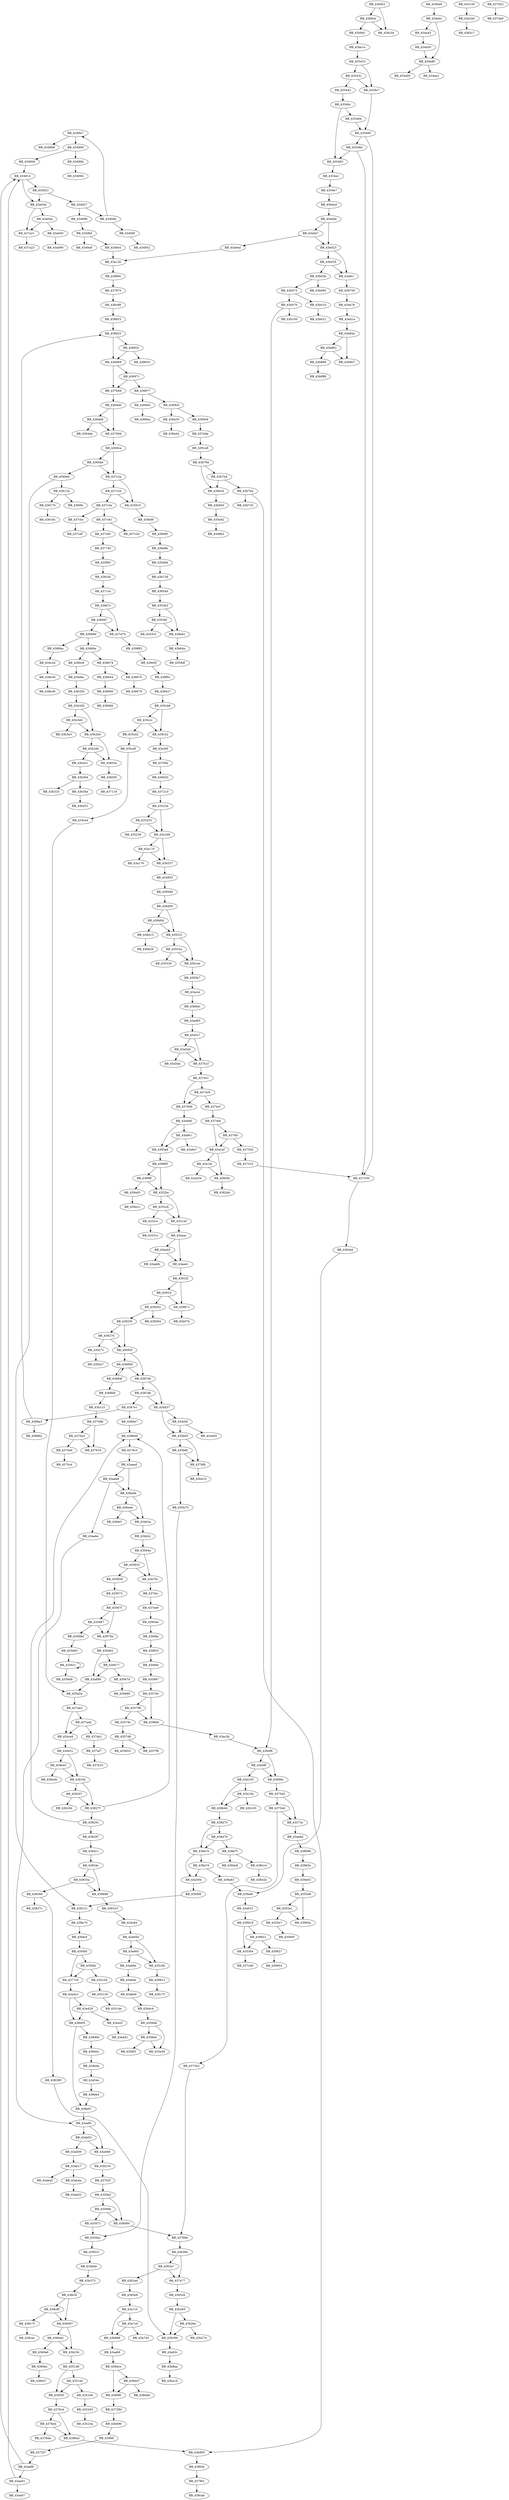 DiGraph sub_43B9C2{
BB_4348e7->BB_4348b8
BB_4348e7->BB_434909
BB_434909->BB_43490d
BB_434909->BB_43496b
BB_43490d->BB_434914
BB_434914->BB_434921
BB_434914->BB_43a03d
BB_434921->BB_434927
BB_434921->BB_43a03d
BB_434927->BB_43494b
BB_434927->BB_434996
BB_43494b->BB_4348e7
BB_43494b->BB_43494f
BB_43494f->BB_434952
BB_434953->BB_439589
BB_43496b->BB_434984
BB_434996->BB_4349bf
BB_4349bf->BB_4349a8
BB_4349bf->BB_4349c4
BB_4349c4->BB_43a12b
BB_4349e8->BB_434a0c
BB_434a0c->BB_434a43
BB_434a0c->BB_434a86
BB_434a43->BB_434a50
BB_434a50->BB_434a86
BB_434a86->BB_434a95
BB_434a86->BB_434aa1
BB_434b2a->BB_434b2c
BB_434b2c->BB_43564a
BB_434bbb->BB_43b373
BB_434c2d->BB_438e30
BB_434c84->BB_43a65d
BB_434ced->BB_436e31
BB_434d37->BB_434d3f
BB_434d37->BB_435b65
BB_434d3f->BB_434d45
BB_434d3f->BB_435b65
BB_434dac->BB_436350
BB_434e78->BB_43ad1a
BB_434eda->BB_43a54e
BB_434f4d->BB_435867
BB_435062->BB_43506b
BB_435062->BB_436d84
BB_43506b->BB_435071
BB_43506b->BB_436d84
BB_435071->BB_4350a1
BB_4350a1->BB_439531
BB_4350f4->BB_4350fe
BB_4350f4->BB_4377c9
BB_4350fe->BB_435104
BB_4350fe->BB_4377c9
BB_435104->BB_435129
BB_435129->BB_43514e
BB_435150->BB_43a1bb
BB_4351a5->BB_43aeac
BB_4351d8->BB_4351e0
BB_4351d8->BB_4395f3
BB_4351e0->BB_4351e6
BB_4351e0->BB_4395f3
BB_4351e6->BB_435203
BB_435203->BB_43523a
BB_43523e->BB_435253
BB_43523e->BB_43a168
BB_435253->BB_435259
BB_435253->BB_43a168
BB_4352bc->BB_4351a5
BB_4352bc->BB_4352c6
BB_4352c6->BB_4351a5
BB_4352c6->BB_4352cc
BB_4352cc->BB_43531c
BB_435364->BB_437cd9
BB_4353b3->BB_4353bf
BB_4353b3->BB_438ed1
BB_4353bf->BB_4353c5
BB_4353bf->BB_438ed1
BB_435433->BB_43543c
BB_435433->BB_4358c7
BB_43543c->BB_435442
BB_43543c->BB_4358c7
BB_435442->BB_43546c
BB_43546c->BB_435484
BB_43546c->BB_435493
BB_435484->BB_435485
BB_435485->BB_43548d
BB_435485->BB_437530
BB_43548d->BB_435493
BB_43548d->BB_437530
BB_435493->BB_4354a1
BB_4354a1->BB_4354e7
BB_4354e7->BB_436dcd
BB_43551f->BB_43552a
BB_43551f->BB_43b1ee
BB_43552a->BB_435530
BB_43552a->BB_43b1ee
BB_4355d9->BB_4355e1
BB_4355d9->BB_43995a
BB_4355e1->BB_4355e7
BB_4355e1->BB_43995a
BB_4355e7->BB_43560f
BB_435610->BB_439d9f
BB_43564a->BB_435652
BB_43564a->BB_43a76c
BB_435652->BB_435658
BB_435652->BB_43a76c
BB_435658->BB_435672
BB_435672->BB_43567f
BB_43567f->BB_435687
BB_43567f->BB_43975b
BB_435687->BB_43568d
BB_435687->BB_43975b
BB_43568d->BB_435693
BB_435693->BB_4356c1
BB_4356c1->BB_4356c1
BB_4356c1->BB_4356d9
BB_4356db->BB_4356eb
BB_4356db->BB_435a39
BB_4356eb->BB_4356f1
BB_4356eb->BB_435a39
BB_43575c->BB_43ae6d
BB_43578c->BB_435796
BB_43578c->BB_4396fd
BB_435796->BB_43579c
BB_435796->BB_4396fd
BB_43579c->BB_4357d6
BB_4357d6->BB_4357f6
BB_4357d6->BB_435853
BB_435867->BB_43578c
BB_4358c7->BB_435485
BB_435b65->BB_435b6f
BB_435b65->BB_437dfb
BB_435b6f->BB_435b75
BB_435b6f->BB_437dfb
BB_435b75->BB_4350a1
BB_435c3b->BB_439813
BB_435cb8->BB_435ccc
BB_435cb8->BB_439c52
BB_435ccc->BB_435cd2
BB_435ccc->BB_439c52
BB_435cd2->BB_435cdf
BB_435cdf->BB_435ce4
BB_435ce4->BB_435d2e
BB_435d2e->BB_437aa3
BB_435d94->BB_43b73d
BB_435e92->BB_4348b2
BB_435f83->BB_4381fd
BB_43605a->BB_43605f
BB_43605f->BB_437119
BB_436097->BB_4360a0
BB_436097->BB_43b234
BB_4360a0->BB_4360a6
BB_4360a0->BB_43b234
BB_4360a6->BB_4360bc
BB_4360bc->BB_4360c7
BB_4360ca->BB_4360da
BB_4360ca->BB_437c2a
BB_4360da->BB_4360e0
BB_4360da->BB_437c2a
BB_4360e0->BB_436121
BB_4360e0->BB_43613a
BB_436121->BB_438e70
BB_43613a->BB_4360fc
BB_43613a->BB_43617b
BB_43617b->BB_43618c
BB_4361fd->BB_436207
BB_4361fd->BB_43827f
BB_436207->BB_43620d
BB_436207->BB_43827f
BB_436310->BB_434c84
BB_436350->BB_43b3d5
BB_43639a->BB_4363a7
BB_43639a->BB_437e77
BB_4363a7->BB_4363ad
BB_4363a7->BB_437e77
BB_4363ad->BB_4385e8
BB_4364d0->BB_4364d8
BB_4364d0->BB_437906
BB_4364d8->BB_4364de
BB_4364d8->BB_437906
BB_43654d->BB_4353b3
BB_4365c6->BB_43b265
BB_436644->BB_436660
BB_436660->BB_436666
BB_43666a->BB_436674
BB_43666a->BB_4366c8
BB_436674->BB_436644
BB_436674->BB_436676
BB_436676->BB_436679
BB_43667c->BB_436687
BB_43667c->BB_437d7b
BB_436687->BB_43668d
BB_436687->BB_437d7b
BB_43668d->BB_43666a
BB_43668d->BB_4366ba
BB_4366ba->BB_434c2d
BB_4366c8->BB_434dac
BB_43683f->BB_436849
BB_43683f->BB_4387d0
BB_436849->BB_43684f
BB_436849->BB_4387d0
BB_43684f->BB_436849
BB_43684f->BB_4368b6
BB_4368b6->BB_43b1c3
BB_436969->BB_436971
BB_436969->BB_437b69
BB_436971->BB_436977
BB_436971->BB_437b69
BB_436977->BB_4369c0
BB_436977->BB_4369e5
BB_4369c0->BB_4369c8
BB_4369c0->BB_436a35
BB_4369c8->BB_437d4e
BB_4369e5->BB_4369ea
BB_436a35->BB_436a42
BB_436bf9->BB_436e9b
BB_436c88->BB_438923
BB_436d00->BB_43551f
BB_436d00->BB_436d0d
BB_436d0d->BB_43551f
BB_436d0d->BB_436d13
BB_436d13->BB_436d29
BB_436d84->BB_43766b
BB_436dcd->BB_43a0de
BB_436e31->BB_4361fd
BB_436e31->BB_436e45
BB_436e45->BB_4361fd
BB_436e45->BB_436e4b
BB_436e9b->BB_435d94
BB_436edb->BB_434b2a
BB_436edb->BB_436eeb
BB_436eeb->BB_434b2a
BB_436eeb->BB_436ef1
BB_436f3b->BB_4362ab
BB_43702f->BB_435062
BB_43709b->BB_4370a3
BB_43709b->BB_437616
BB_4370a3->BB_4370a9
BB_4370a3->BB_437616
BB_4370a9->BB_4370c4
BB_4371ce->BB_43667c
BB_437210->BB_43523e
BB_43728d->BB_43b690
BB_4372f7->BB_43adf9
BB_4374c1->BB_4374c9
BB_4374c1->BB_437946
BB_4374c9->BB_4374cf
BB_4374c9->BB_437946
BB_4374cf->BB_4374f4
BB_4374f4->BB_4374fc
BB_4374f4->BB_43a1ef
BB_4374fc->BB_437502
BB_4374fc->BB_43a1ef
BB_437502->BB_437522
BB_437522->BB_437530
BB_437530->BB_439cbd
BB_4375d2->BB_43575c
BB_4375d2->BB_4375dd
BB_4375dd->BB_43575c
BB_4375dd->BB_4375e3
BB_4375e3->BB_43766b
BB_43766b->BB_43639a
BB_4376c4->BB_4376d4
BB_4376c4->BB_4386a2
BB_4376d4->BB_4376da
BB_4376d4->BB_4386a2
BB_4376fe->BB_439d32
BB_437745->BB_435f83
BB_4377c9->BB_43a421
BB_437870->BB_436c88
BB_4378c3->BB_43aaad
BB_437906->BB_4360ca
BB_437946->BB_43a9d6
BB_437a21->BB_437a23
BB_437aa3->BB_434ced
BB_437aa3->BB_437aab
BB_437aab->BB_434ced
BB_437aab->BB_437ab1
BB_437ab1->BB_437af7
BB_437af7->BB_437b10
BB_437b1f->BB_4374c1
BB_437b69->BB_4364d0
BB_437c2a->BB_435610
BB_437c2a->BB_437c34
BB_437c34->BB_435610
BB_437c34->BB_437c3a
BB_437c3a->BB_437c81
BB_437c3a->BB_437cbc
BB_437c81->BB_437c2d
BB_437c81->BB_437c85
BB_437c85->BB_437745
BB_437cbc->BB_437cdf
BB_437d22->BB_437da9
BB_437d4e->BB_4391a9
BB_437d7b->BB_439882
BB_437dfb->BB_43b415
BB_437e77->BB_4365c6
BB_437ee9->BB_43904a
BB_437f62->BB_438cab
BB_437fac->BB_437ee9
BB_43809b->BB_43963e
BB_4381fd->BB_4371ce
BB_43827f->BB_438291
BB_43827f->BB_438849
BB_438291->BB_438297
BB_438291->BB_438849
BB_438297->BB_4382c1
BB_4382c1->BB_43834c
BB_43834c->BB_43835a
BB_43834c->BB_438888
BB_43835a->BB_438360
BB_43835a->BB_438888
BB_438360->BB_43837c
BB_438360->BB_438389
BB_438389->BB_438396
BB_438396->BB_43a82c
BB_438427->BB_435cb8
BB_4384d1->BB_434eda
BB_4385e8->BB_43a7c5
BB_4386a2->BB_43b805
BB_438709->BB_434e78
BB_4387d0->BB_434d37
BB_4387d0->BB_4387db
BB_4387db->BB_434d37
BB_4387db->BB_4387e1
BB_4387e1->BB_438847
BB_4387e1->BB_4388a3
BB_438847->BB_438849
BB_438849->BB_4378c3
BB_438888->BB_436310
BB_4388a3->BB_4388bc
BB_4388a3->BB_438925
BB_438923->BB_438925
BB_438925->BB_436969
BB_438925->BB_43892f
BB_43892f->BB_436969
BB_43892f->BB_438935
BB_43898c->BB_4375d2
BB_4389f0->BB_43728d
BB_438b4b->BB_438d70
BB_438c5f->BB_436097
BB_438c5f->BB_438c6f
BB_438c6f->BB_436097
BB_438c6f->BB_438c75
BB_438c75->BB_438cac
BB_438d05->BB_438d0b
BB_438d05->BB_439eb7
BB_438d0b->BB_4384d1
BB_438d70->BB_438d79
BB_438d70->BB_439a76
BB_438d79->BB_438d7f
BB_438d79->BB_439a76
BB_438d7f->BB_438dc8
BB_438d7f->BB_438e1d
BB_438dce->BB_4389f0
BB_438dce->BB_438dd7
BB_438dd7->BB_4389f0
BB_438dd7->BB_438ddd
BB_438e1d->BB_438e2b
BB_438e30->BB_438e36
BB_438e70->BB_4394cf
BB_438ed1->BB_43b64a
BB_438f3e->BB_437f62
BB_43904a->BB_4394fa
BB_4391a9->BB_43b79d
BB_4391f2->BB_4391fc
BB_4391f2->BB_439671
BB_4391fc->BB_439202
BB_4391fc->BB_439671
BB_439202->BB_43925f
BB_439202->BB_439264
BB_43925f->BB_43683f
BB_43925f->BB_439276
BB_439276->BB_43683f
BB_439276->BB_43927c
BB_43927c->BB_4392e7
BB_4392e8->BB_4399f5
BB_43936f->BB_436121
BB_4393b7->BB_43acce
BB_439462->BB_439477
BB_439462->BB_43a890
BB_439477->BB_43947d
BB_439477->BB_43a890
BB_43947d->BB_439480
BB_4394cf->BB_4350f4
BB_4394fa->BB_439f33
BB_439531->BB_434bbb
BB_439589->BB_436d00
BB_4395f3->BB_4376c4
BB_43963e->BB_439e03
BB_439671->BB_43b07b
BB_4396fd->BB_43ac3b
BB_43975b->BB_439462
BB_439813->BB_43617f
BB_439882->BB_439d5f
BB_439919->BB_435364
BB_439919->BB_439921
BB_439921->BB_435364
BB_439921->BB_439927
BB_439927->BB_439954
BB_4399f5->BB_4352bc
BB_4399f5->BB_4399ff
BB_4399ff->BB_4352bc
BB_4399ff->BB_439a05
BB_439a05->BB_439a1c
BB_439a76->BB_439a7d
BB_439a76->BB_43a594
BB_439a7d->BB_439a83
BB_439a7d->BB_43a594
BB_439a83->BB_439af4
BB_439af4->BB_43a915
BB_439c52->BB_43a30f
BB_439cbd->BB_439af4
BB_439d32->BB_437210
BB_439d5f->BB_439f0c
BB_439d9f->BB_436bf9
BB_439e03->BB_4355d9
BB_439e54->BB_43b940
BB_439eb4->BB_439eb7
BB_439eb7->BB_43aaf9
BB_439f0c->BB_438427
BB_439f33->BB_434f4d
BB_439f94->BB_437870
BB_439fef->BB_4372f7
BB_43a03d->BB_437a21
BB_43a03d->BB_43a04a
BB_43a04a->BB_437a21
BB_43a04a->BB_43a050
BB_43a050->BB_43a090
BB_43a0de->BB_43a0e7
BB_43a0de->BB_43b023
BB_43a0e7->BB_43a0ed
BB_43a0e7->BB_43b023
BB_43a0ed->BB_43a12b
BB_43a12b->BB_439f94
BB_43a168->BB_43a170
BB_43a168->BB_43b537
BB_43a170->BB_43a176
BB_43a170->BB_43b537
BB_43a1bb->BB_4382c7
BB_43a1ef->BB_436f3b
BB_43a1ef->BB_43a1fe
BB_43a1fe->BB_436f3b
BB_43a1fe->BB_43a204
BB_43a30f->BB_4376fe
BB_43a421->BB_438d05
BB_43a421->BB_43a429
BB_43a429->BB_438d05
BB_43a429->BB_43a42f
BB_43a42f->BB_43a441
BB_43a468->BB_43b316
BB_43a54e->BB_439eb4
BB_43a594->BB_43936f
BB_43a5c7->BB_437b1f
BB_43a5c7->BB_43a5d4
BB_43a5d4->BB_437b1f
BB_43a5d4->BB_43a5da
BB_43a65d->BB_435c3b
BB_43a65d->BB_43a665
BB_43a665->BB_435c3b
BB_43a665->BB_43a66b
BB_43a66b->BB_43a6de
BB_43a6de->BB_43a6e9
BB_43a6e9->BB_43b4c4
BB_43a76c->BB_437fac
BB_43a7c5->BB_43a7cd
BB_43a7c5->BB_43b998
BB_43a7cd->BB_43a7d3
BB_43a7cd->BB_43b998
BB_43a82c->BB_43b8aa
BB_43a890->BB_435d2e
BB_43a915->BB_439919
BB_43a9d6->BB_4392e8
BB_43a9d6->BB_43a9e1
BB_43a9e1->BB_4392e8
BB_43a9e1->BB_43a9e7
BB_43aa41->BB_4391f2
BB_43aa68->BB_438dce
BB_43aaad->BB_436edb
BB_43aaad->BB_43aab8
BB_43aab8->BB_436edb
BB_43aab8->BB_43aabe
BB_43aabe->BB_43aaf9
BB_43aaf9->BB_43a468
BB_43aaf9->BB_43ab03
BB_43ab03->BB_43a468
BB_43ab03->BB_43ab09
BB_43ab09->BB_43ab17
BB_43ab17->BB_43ab4a
BB_43ab17->BB_43aba5
BB_43ab4a->BB_43ab52
BB_43ac3b->BB_43b0f6
BB_43acce->BB_43b6dc
BB_43ad1a->BB_43b85a
BB_43ad85->BB_43a5c7
BB_43adf9->BB_434914
BB_43adf9->BB_43ae01
BB_43ae01->BB_434914
BB_43ae01->BB_43ae07
BB_43ae6d->BB_43809b
BB_43aeac->BB_43aa41
BB_43aeac->BB_43aeb5
BB_43aeb5->BB_43aa41
BB_43aeb5->BB_43aebb
BB_43afe1->BB_438709
BB_43b01b->BB_43b021
BB_43b023->BB_43afe1
BB_43b023->BB_43b035
BB_43b035->BB_43afe1
BB_43b035->BB_43b03b
BB_43b03b->BB_43b073
BB_43b03b->BB_43b095
BB_43b073->BB_43b01b
BB_43b073->BB_43b076
BB_43b076->BB_43b0f6
BB_43b076->BB_43b100
BB_43b0f6->BB_43898c
BB_43b0f6->BB_43b0ff
BB_43b0ff->BB_43898c
BB_43b0ff->BB_43b105
BB_43b105->BB_438b4b
BB_43b105->BB_43b15d
BB_43b15d->BB_438b4b
BB_43b15d->BB_43b163
BB_43b1c3->BB_43709b
BB_43b1ee->BB_4393b7
BB_43b234->BB_4351d8
BB_43b265->BB_438396
BB_43b265->BB_43b26e
BB_43b26e->BB_438396
BB_43b26e->BB_43b274
BB_43b2d4->BB_43605a
BB_43b2d4->BB_43b2db
BB_43b2db->BB_43605a
BB_43b2db->BB_43b2e1
BB_43b2e1->BB_43b304
BB_43b304->BB_43b310
BB_43b304->BB_43b34e
BB_43b316->BB_43702f
BB_43b34e->BB_43b351
BB_43b373->BB_438c5f
BB_43b3d5->BB_43b2d4
BB_43b3d5->BB_43b3dd
BB_43b3dd->BB_43b2d4
BB_43b3dd->BB_43b3e3
BB_43b4c4->BB_4356db
BB_43b537->BB_434953
BB_43b64a->BB_4359df
BB_43b690->BB_439fef
BB_43b6dc->BB_43ad85
BB_43b73d->BB_43654d
BB_43b79d->BB_439e54
BB_43b79d->BB_43b7b4
BB_43b7b4->BB_439e54
BB_43b7b4->BB_43b7ba
BB_43b7ba->BB_43b7c5
BB_43b7ba->BB_43b805
BB_43b805->BB_438f3e
BB_43b85a->BB_4366b7
BB_43b85a->BB_43b862
BB_43b862->BB_4366b7
BB_43b862->BB_43b868
BB_43b868->BB_43b898
BB_43b8aa->BB_43ba19
BB_43b940->BB_435e92
BB_43b998->BB_43aa68
BB_43b9c2->BB_436c34
BB_43b9c2->BB_43b9cb
BB_43b9cb->BB_436c34
BB_43b9cb->BB_43b9d1
BB_43b9d1->BB_43ba1e
BB_43ba1e->BB_435433
}
